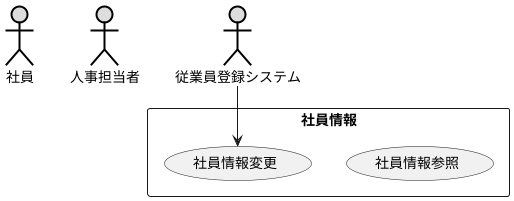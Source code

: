 @startuml 販売管理
actor 社員 #DDDDDD;line:black;line.bold;
actor 人事担当者 #DDDDDD;line:black;line.bold;
actor 従業員登録システム #DDDDDD;line:black;line.bold;
rectangle 社員情報{
    usecase 社員情報参照
    usecase 社員情報変更
}

従業員登録システム --> 社員情報変更
@enduml